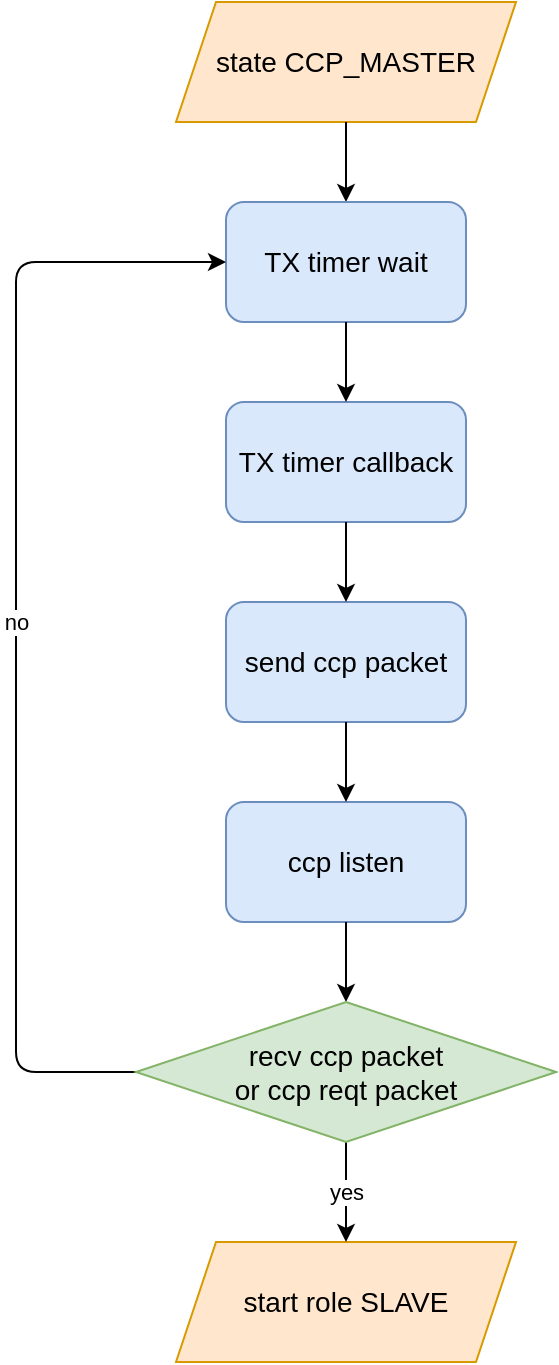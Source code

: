 <mxfile version="13.9.9" type="device"><diagram id="xdm3lmTK2qV7JCds8O-u" name="Page-1"><mxGraphModel dx="760" dy="400" grid="1" gridSize="10" guides="1" tooltips="1" connect="1" arrows="1" fold="1" page="1" pageScale="1" pageWidth="850" pageHeight="1100" math="0" shadow="0"><root><mxCell id="0"/><mxCell id="1" parent="0"/><mxCell id="BkLPIKLPgH16oHZ_XBZ4-1" value="&lt;span&gt;&lt;font style=&quot;font-size: 14px&quot;&gt;state CCP_MASTER&lt;/font&gt;&lt;/span&gt;&lt;span&gt;&lt;br&gt;&lt;/span&gt;" style="shape=parallelogram;perimeter=parallelogramPerimeter;whiteSpace=wrap;html=1;fixedSize=1;fillColor=#ffe6cc;strokeColor=#d79b00;" parent="1" vertex="1"><mxGeometry x="120" y="260" width="170" height="60" as="geometry"/></mxCell><mxCell id="BkLPIKLPgH16oHZ_XBZ4-2" value="&lt;span&gt;&lt;font style=&quot;font-size: 14px&quot;&gt;TX timer callback&lt;/font&gt;&lt;/span&gt;" style="rounded=1;whiteSpace=wrap;html=1;fillColor=#dae8fc;strokeColor=#6c8ebf;" parent="1" vertex="1"><mxGeometry x="145" y="460" width="120" height="60" as="geometry"/></mxCell><mxCell id="BkLPIKLPgH16oHZ_XBZ4-3" value="" style="endArrow=classic;html=1;exitX=0.5;exitY=1;exitDx=0;exitDy=0;entryX=0.5;entryY=0;entryDx=0;entryDy=0;" parent="1" source="BkLPIKLPgH16oHZ_XBZ4-1" target="BkLPIKLPgH16oHZ_XBZ4-6" edge="1"><mxGeometry width="50" height="50" relative="1" as="geometry"><mxPoint x="430" y="590" as="sourcePoint"/><mxPoint x="185" y="360" as="targetPoint"/></mxGeometry></mxCell><mxCell id="BkLPIKLPgH16oHZ_XBZ4-4" value="&lt;font style=&quot;font-size: 14px&quot;&gt;send ccp packet&lt;/font&gt;" style="rounded=1;whiteSpace=wrap;html=1;fillColor=#dae8fc;strokeColor=#6c8ebf;" parent="1" vertex="1"><mxGeometry x="145" y="560" width="120" height="60" as="geometry"/></mxCell><mxCell id="BkLPIKLPgH16oHZ_XBZ4-5" value="&lt;font style=&quot;font-size: 14px&quot;&gt;ccp listen&lt;/font&gt;" style="rounded=1;whiteSpace=wrap;html=1;fillColor=#dae8fc;strokeColor=#6c8ebf;" parent="1" vertex="1"><mxGeometry x="145" y="660" width="120" height="60" as="geometry"/></mxCell><mxCell id="BkLPIKLPgH16oHZ_XBZ4-6" value="&lt;span&gt;&lt;font style=&quot;font-size: 14px&quot;&gt;TX timer wait&lt;/font&gt;&lt;/span&gt;" style="rounded=1;whiteSpace=wrap;html=1;fillColor=#dae8fc;strokeColor=#6c8ebf;" parent="1" vertex="1"><mxGeometry x="145" y="360" width="120" height="60" as="geometry"/></mxCell><mxCell id="BkLPIKLPgH16oHZ_XBZ4-7" value="" style="endArrow=classic;html=1;exitX=0.5;exitY=1;exitDx=0;exitDy=0;entryX=0.5;entryY=0;entryDx=0;entryDy=0;" parent="1" source="BkLPIKLPgH16oHZ_XBZ4-6" target="BkLPIKLPgH16oHZ_XBZ4-2" edge="1"><mxGeometry width="50" height="50" relative="1" as="geometry"><mxPoint x="380" y="610" as="sourcePoint"/><mxPoint x="430" y="560" as="targetPoint"/></mxGeometry></mxCell><mxCell id="BkLPIKLPgH16oHZ_XBZ4-8" value="" style="endArrow=classic;html=1;exitX=0.5;exitY=1;exitDx=0;exitDy=0;entryX=0.5;entryY=0;entryDx=0;entryDy=0;" parent="1" source="BkLPIKLPgH16oHZ_XBZ4-2" target="BkLPIKLPgH16oHZ_XBZ4-4" edge="1"><mxGeometry width="50" height="50" relative="1" as="geometry"><mxPoint x="380" y="610" as="sourcePoint"/><mxPoint x="430" y="560" as="targetPoint"/></mxGeometry></mxCell><mxCell id="BkLPIKLPgH16oHZ_XBZ4-10" value="" style="endArrow=classic;html=1;exitX=0.5;exitY=1;exitDx=0;exitDy=0;entryX=0.5;entryY=0;entryDx=0;entryDy=0;" parent="1" source="BkLPIKLPgH16oHZ_XBZ4-4" target="BkLPIKLPgH16oHZ_XBZ4-5" edge="1"><mxGeometry width="50" height="50" relative="1" as="geometry"><mxPoint x="340" y="640" as="sourcePoint"/><mxPoint x="390" y="590" as="targetPoint"/></mxGeometry></mxCell><mxCell id="BkLPIKLPgH16oHZ_XBZ4-11" value="" style="endArrow=classic;html=1;exitX=0.5;exitY=1;exitDx=0;exitDy=0;entryX=0.5;entryY=0;entryDx=0;entryDy=0;" parent="1" source="BkLPIKLPgH16oHZ_XBZ4-5" target="MEpBBO-SYimCYEIsg2ni-2" edge="1"><mxGeometry width="50" height="50" relative="1" as="geometry"><mxPoint x="340" y="640" as="sourcePoint"/><mxPoint x="185" y="830" as="targetPoint"/></mxGeometry></mxCell><mxCell id="BkLPIKLPgH16oHZ_XBZ4-12" value="&lt;span&gt;&lt;font style=&quot;font-size: 14px&quot;&gt;start role SLAVE&lt;/font&gt;&lt;/span&gt;&lt;span&gt;&lt;br&gt;&lt;/span&gt;" style="shape=parallelogram;perimeter=parallelogramPerimeter;whiteSpace=wrap;html=1;fixedSize=1;fillColor=#ffe6cc;strokeColor=#d79b00;" parent="1" vertex="1"><mxGeometry x="120" y="880" width="170" height="60" as="geometry"/></mxCell><mxCell id="BkLPIKLPgH16oHZ_XBZ4-13" value="yes" style="endArrow=classic;html=1;exitX=0.5;exitY=1;exitDx=0;exitDy=0;entryX=0.5;entryY=0;entryDx=0;entryDy=0;" parent="1" source="MEpBBO-SYimCYEIsg2ni-2" target="BkLPIKLPgH16oHZ_XBZ4-12" edge="1"><mxGeometry width="50" height="50" relative="1" as="geometry"><mxPoint x="185" y="910" as="sourcePoint"/><mxPoint x="540" y="710" as="targetPoint"/></mxGeometry></mxCell><mxCell id="BkLPIKLPgH16oHZ_XBZ4-14" value="no" style="endArrow=classic;html=1;exitX=0;exitY=0.5;exitDx=0;exitDy=0;entryX=0;entryY=0.5;entryDx=0;entryDy=0;" parent="1" source="MEpBBO-SYimCYEIsg2ni-2" target="BkLPIKLPgH16oHZ_XBZ4-6" edge="1"><mxGeometry width="50" height="50" relative="1" as="geometry"><mxPoint x="100" y="870" as="sourcePoint"/><mxPoint x="90" y="420" as="targetPoint"/><Array as="points"><mxPoint x="40" y="795"/><mxPoint x="40" y="390"/></Array></mxGeometry></mxCell><mxCell id="MEpBBO-SYimCYEIsg2ni-2" value="&lt;font style=&quot;font-size: 14px&quot;&gt;recv ccp packet&lt;br&gt;or ccp reqt packet&lt;/font&gt;" style="rhombus;whiteSpace=wrap;html=1;fillColor=#d5e8d4;strokeColor=#82b366;" parent="1" vertex="1"><mxGeometry x="100" y="760" width="210" height="70" as="geometry"/></mxCell></root></mxGraphModel></diagram></mxfile>
